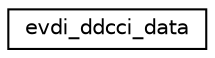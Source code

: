 digraph "圖形化之類別階層"
{
 // LATEX_PDF_SIZE
  edge [fontname="Helvetica",fontsize="10",labelfontname="Helvetica",labelfontsize="10"];
  node [fontname="Helvetica",fontsize="10",shape=record];
  rankdir="LR";
  Node0 [label="evdi_ddcci_data",height=0.2,width=0.4,color="black", fillcolor="white", style="filled",URL="$structevdi__ddcci__data.html",tooltip=" "];
}
